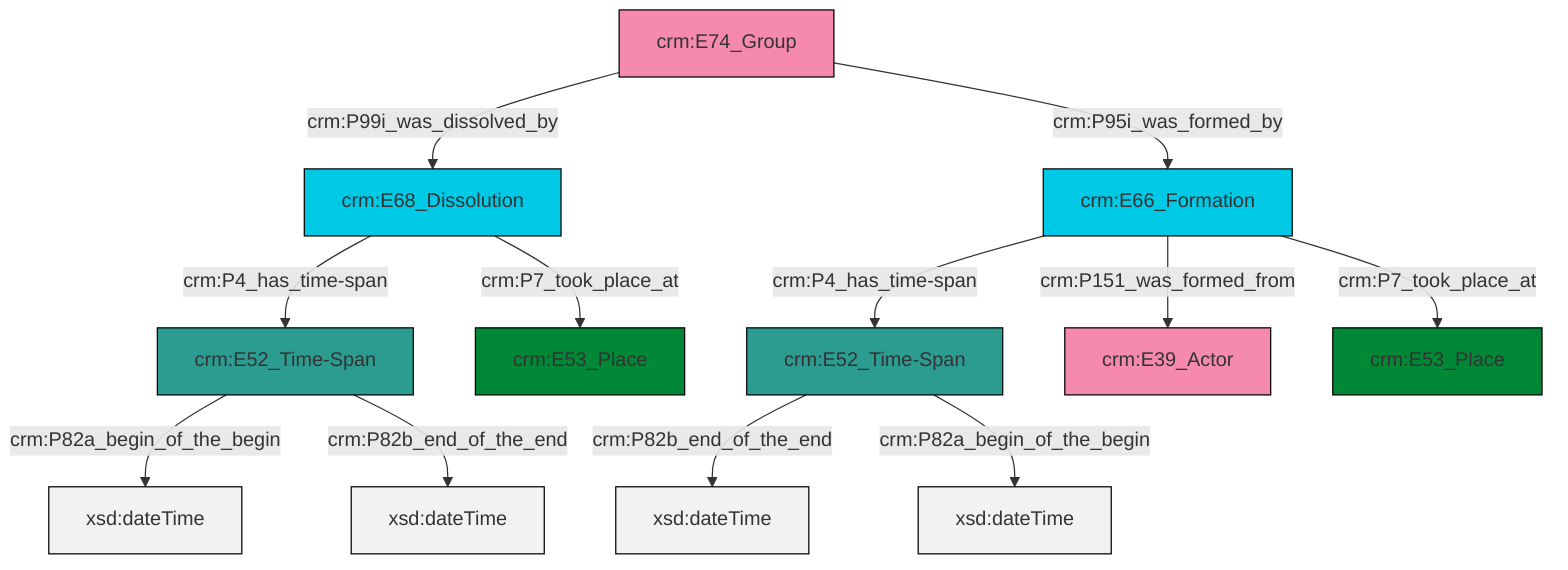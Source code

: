 graph TD
classDef Literal fill:#f2f2f2,stroke:#000000;
classDef CRM_Entity fill:#FFFFFF,stroke:#000000;
classDef Temporal_Entity fill:#00C9E6, stroke:#000000;
classDef Type fill:#E18312, stroke:#000000;
classDef Time-Span fill:#2C9C91, stroke:#000000;
classDef Appellation fill:#FFEB7F, stroke:#000000;
classDef Place fill:#008836, stroke:#000000;
classDef Persistent_Item fill:#B266B2, stroke:#000000;
classDef Conceptual_Object fill:#FFD700, stroke:#000000;
classDef Physical_Thing fill:#D2B48C, stroke:#000000;
classDef Actor fill:#f58aad, stroke:#000000;
classDef PC_Classes fill:#4ce600, stroke:#000000;
classDef Multi fill:#cccccc,stroke:#000000;

0["crm:E66_Formation"]:::Temporal_Entity -->|crm:P4_has_time-span| 1["crm:E52_Time-Span"]:::Time-Span
0["crm:E66_Formation"]:::Temporal_Entity -->|crm:P151_was_formed_from| 2["crm:E39_Actor"]:::Actor
3["crm:E52_Time-Span"]:::Time-Span -->|crm:P82a_begin_of_the_begin| 5[xsd:dateTime]:::Literal
3["crm:E52_Time-Span"]:::Time-Span -->|crm:P82b_end_of_the_end| 7[xsd:dateTime]:::Literal
1["crm:E52_Time-Span"]:::Time-Span -->|crm:P82b_end_of_the_end| 12[xsd:dateTime]:::Literal
10["crm:E74_Group"]:::Actor -->|crm:P99i_was_dissolved_by| 8["crm:E68_Dissolution"]:::Temporal_Entity
1["crm:E52_Time-Span"]:::Time-Span -->|crm:P82a_begin_of_the_begin| 13[xsd:dateTime]:::Literal
8["crm:E68_Dissolution"]:::Temporal_Entity -->|crm:P4_has_time-span| 3["crm:E52_Time-Span"]:::Time-Span
0["crm:E66_Formation"]:::Temporal_Entity -->|crm:P7_took_place_at| 14["crm:E53_Place"]:::Place
8["crm:E68_Dissolution"]:::Temporal_Entity -->|crm:P7_took_place_at| 15["crm:E53_Place"]:::Place
10["crm:E74_Group"]:::Actor -->|crm:P95i_was_formed_by| 0["crm:E66_Formation"]:::Temporal_Entity